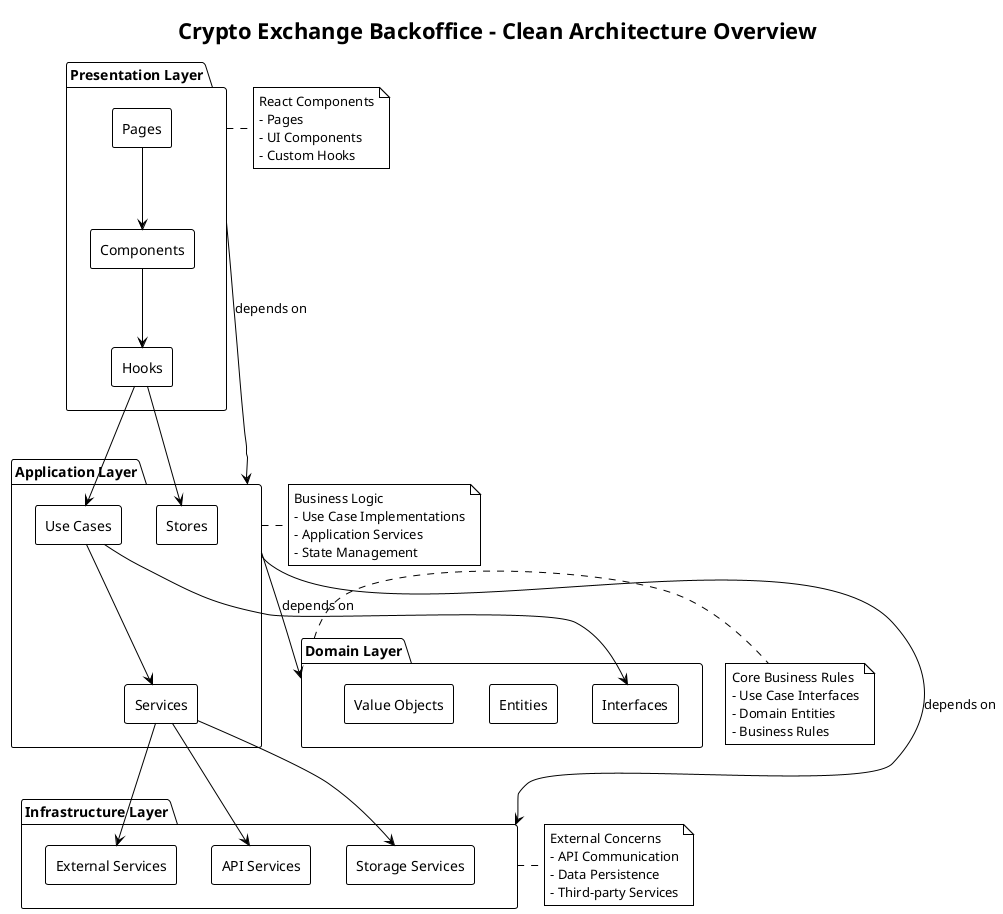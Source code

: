 @startuml Clean Architecture Overview
!theme plain
skinparam backgroundColor #FFFFFF
skinparam componentStyle rectangle

title Crypto Exchange Backoffice - Clean Architecture Overview

package "Presentation Layer" as Presentation {
  [Pages] as Pages
  [Components] as Components
  [Hooks] as Hooks
}

package "Application Layer" as Application {
  [Use Cases] as UseCases
  [Services] as Services
  [Stores] as Stores
}

package "Domain Layer" as Domain {
  [Interfaces] as Interfaces
  [Entities] as Entities
  [Value Objects] as ValueObjects
}

package "Infrastructure Layer" as Infrastructure {
  [API Services] as APIServices
  [Storage Services] as StorageServices
  [External Services] as ExternalServices
}

' Dependencies
Presentation --> Application : depends on
Application --> Domain : depends on
Application --> Infrastructure : depends on

' Internal dependencies
Pages --> Components
Components --> Hooks
Hooks --> UseCases
Hooks --> Stores
UseCases --> Services
UseCases --> Interfaces
Services --> APIServices
Services --> StorageServices
Services --> ExternalServices

note right of Presentation
  React Components
  - Pages
  - UI Components
  - Custom Hooks
end note

note right of Application
  Business Logic
  - Use Case Implementations
  - Application Services
  - State Management
end note

note right of Domain
  Core Business Rules
  - Use Case Interfaces
  - Domain Entities
  - Business Rules
end note

note right of Infrastructure
  External Concerns
  - API Communication
  - Data Persistence
  - Third-party Services
end note

@enduml
